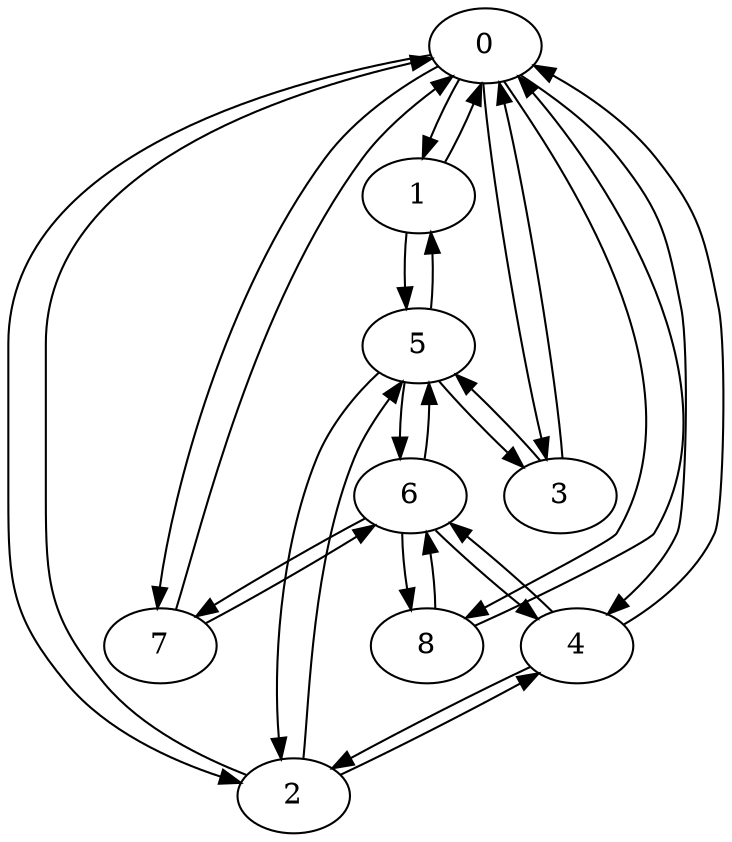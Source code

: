 digraph My_graph {
0 -> 1;
1 -> 0;
0 -> 2;
2 -> 0;
0 -> 3;
3 -> 0;
0 -> 4;
4 -> 0;
0 -> 7;
7 -> 0;
0 -> 8;
8 -> 0;
1 -> 5;
5 -> 1;
2 -> 5;
5 -> 2;
3 -> 5;
5 -> 3;
4 -> 6;
6 -> 4;
2 -> 4;
4 -> 2;
5 -> 6;
6 -> 5;
7 -> 6;
6 -> 7;
8 -> 6;
6 -> 8;
}

